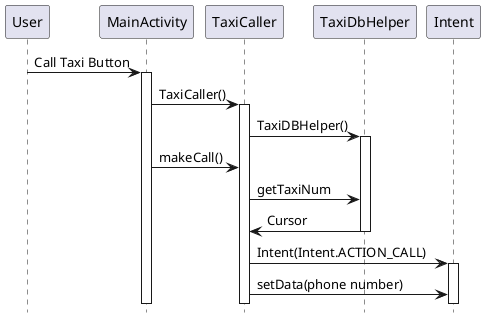 @startuml

User->MainActivity:Call Taxi Button
activate MainActivity
MainActivity->TaxiCaller:TaxiCaller()
activate TaxiCaller
TaxiCaller->TaxiDbHelper: TaxiDBHelper()
activate TaxiDbHelper
MainActivity->TaxiCaller:makeCall()
TaxiCaller->TaxiDbHelper:getTaxiNum
TaxiDbHelper->TaxiCaller:Cursor
deactivate TaxiDbHelper
TaxiCaller-> Intent:Intent(Intent.ACTION_CALL)
activate Intent
TaxiCaller-> Intent:setData(phone number)
hide footbox
@enduml